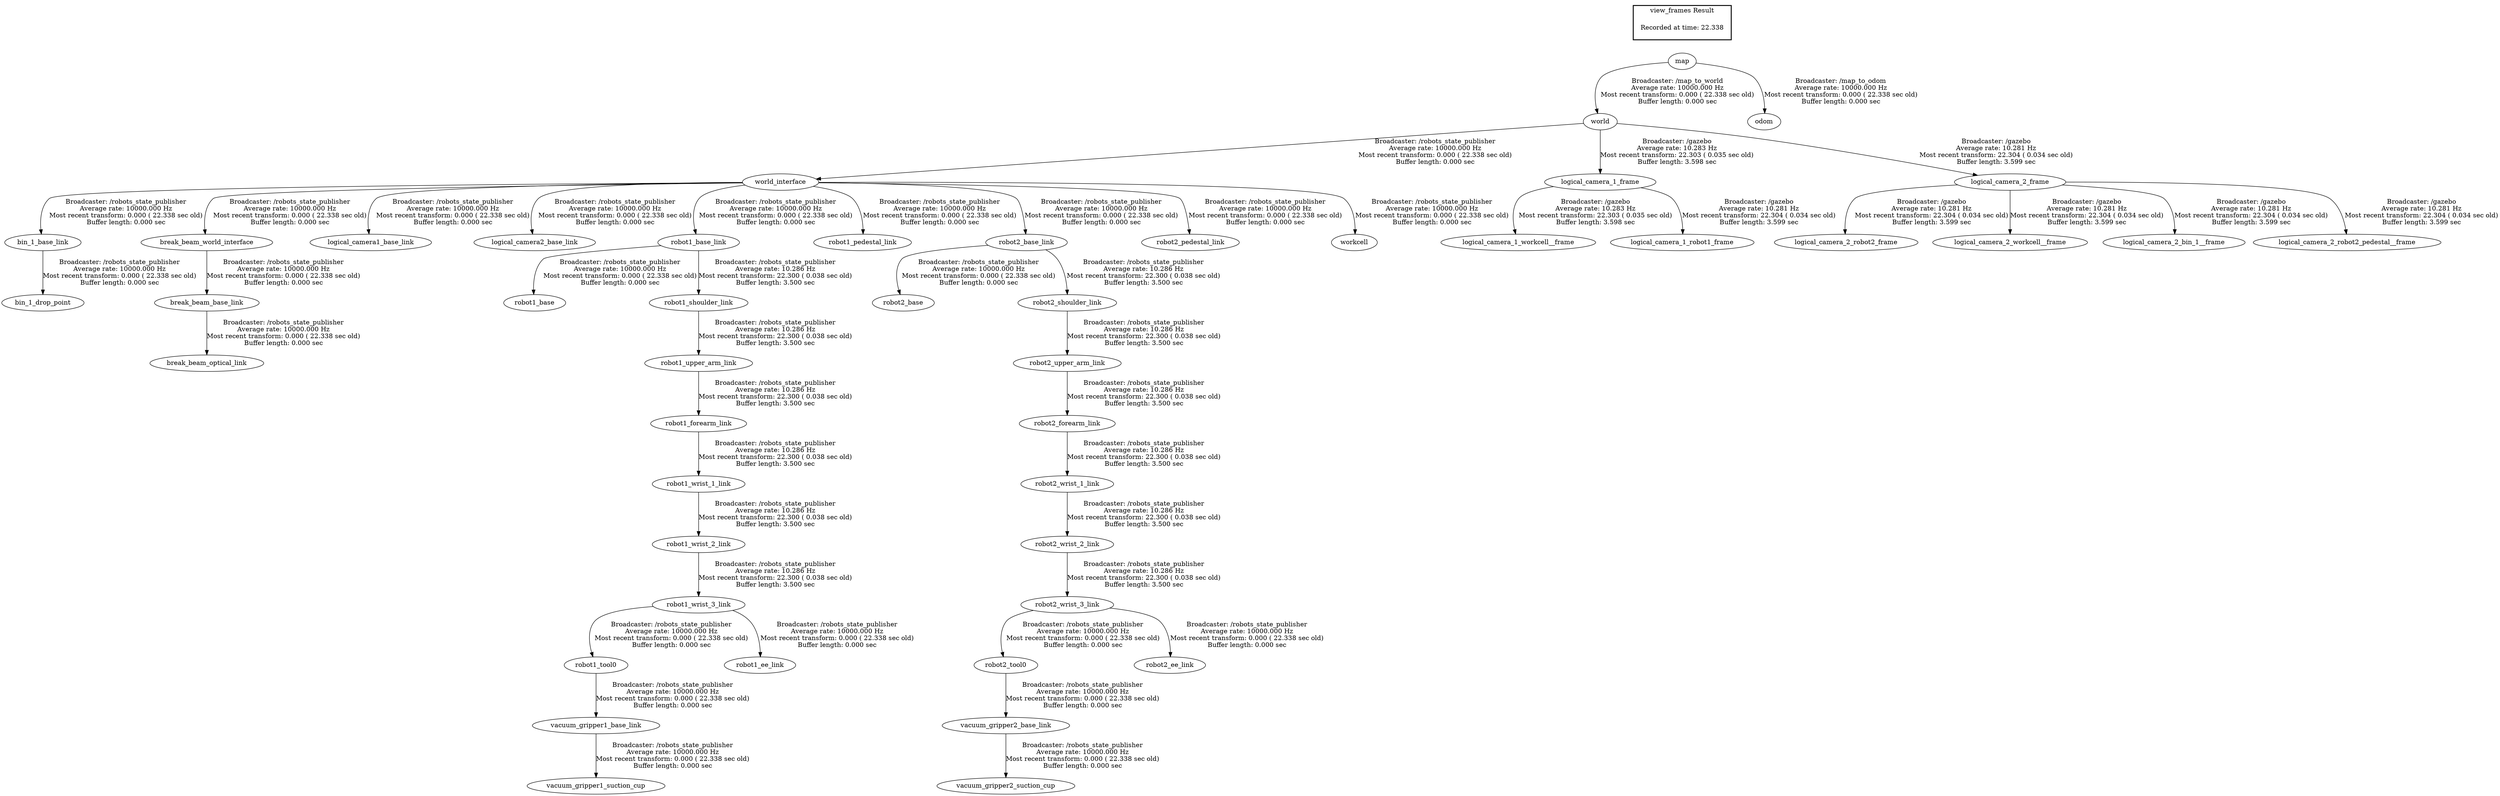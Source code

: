 digraph G {
"world_interface" -> "bin_1_base_link"[label="Broadcaster: /robots_state_publisher\nAverage rate: 10000.000 Hz\nMost recent transform: 0.000 ( 22.338 sec old)\nBuffer length: 0.000 sec\n"];
"world" -> "world_interface"[label="Broadcaster: /robots_state_publisher\nAverage rate: 10000.000 Hz\nMost recent transform: 0.000 ( 22.338 sec old)\nBuffer length: 0.000 sec\n"];
"bin_1_base_link" -> "bin_1_drop_point"[label="Broadcaster: /robots_state_publisher\nAverage rate: 10000.000 Hz\nMost recent transform: 0.000 ( 22.338 sec old)\nBuffer length: 0.000 sec\n"];
"world_interface" -> "break_beam_world_interface"[label="Broadcaster: /robots_state_publisher\nAverage rate: 10000.000 Hz\nMost recent transform: 0.000 ( 22.338 sec old)\nBuffer length: 0.000 sec\n"];
"break_beam_base_link" -> "break_beam_optical_link"[label="Broadcaster: /robots_state_publisher\nAverage rate: 10000.000 Hz\nMost recent transform: 0.000 ( 22.338 sec old)\nBuffer length: 0.000 sec\n"];
"break_beam_world_interface" -> "break_beam_base_link"[label="Broadcaster: /robots_state_publisher\nAverage rate: 10000.000 Hz\nMost recent transform: 0.000 ( 22.338 sec old)\nBuffer length: 0.000 sec\n"];
"robot1_tool0" -> "vacuum_gripper1_base_link"[label="Broadcaster: /robots_state_publisher\nAverage rate: 10000.000 Hz\nMost recent transform: 0.000 ( 22.338 sec old)\nBuffer length: 0.000 sec\n"];
"robot1_wrist_3_link" -> "robot1_tool0"[label="Broadcaster: /robots_state_publisher\nAverage rate: 10000.000 Hz\nMost recent transform: 0.000 ( 22.338 sec old)\nBuffer length: 0.000 sec\n"];
"robot2_tool0" -> "vacuum_gripper2_base_link"[label="Broadcaster: /robots_state_publisher\nAverage rate: 10000.000 Hz\nMost recent transform: 0.000 ( 22.338 sec old)\nBuffer length: 0.000 sec\n"];
"robot2_wrist_3_link" -> "robot2_tool0"[label="Broadcaster: /robots_state_publisher\nAverage rate: 10000.000 Hz\nMost recent transform: 0.000 ( 22.338 sec old)\nBuffer length: 0.000 sec\n"];
"world_interface" -> "logical_camera1_base_link"[label="Broadcaster: /robots_state_publisher\nAverage rate: 10000.000 Hz\nMost recent transform: 0.000 ( 22.338 sec old)\nBuffer length: 0.000 sec\n"];
"world_interface" -> "logical_camera2_base_link"[label="Broadcaster: /robots_state_publisher\nAverage rate: 10000.000 Hz\nMost recent transform: 0.000 ( 22.338 sec old)\nBuffer length: 0.000 sec\n"];
"robot1_base_link" -> "robot1_base"[label="Broadcaster: /robots_state_publisher\nAverage rate: 10000.000 Hz\nMost recent transform: 0.000 ( 22.338 sec old)\nBuffer length: 0.000 sec\n"];
"world_interface" -> "robot1_base_link"[label="Broadcaster: /robots_state_publisher\nAverage rate: 10000.000 Hz\nMost recent transform: 0.000 ( 22.338 sec old)\nBuffer length: 0.000 sec\n"];
"robot1_wrist_3_link" -> "robot1_ee_link"[label="Broadcaster: /robots_state_publisher\nAverage rate: 10000.000 Hz\nMost recent transform: 0.000 ( 22.338 sec old)\nBuffer length: 0.000 sec\n"];
"robot1_wrist_2_link" -> "robot1_wrist_3_link"[label="Broadcaster: /robots_state_publisher\nAverage rate: 10.286 Hz\nMost recent transform: 22.300 ( 0.038 sec old)\nBuffer length: 3.500 sec\n"];
"world_interface" -> "robot1_pedestal_link"[label="Broadcaster: /robots_state_publisher\nAverage rate: 10000.000 Hz\nMost recent transform: 0.000 ( 22.338 sec old)\nBuffer length: 0.000 sec\n"];
"robot2_base_link" -> "robot2_base"[label="Broadcaster: /robots_state_publisher\nAverage rate: 10000.000 Hz\nMost recent transform: 0.000 ( 22.338 sec old)\nBuffer length: 0.000 sec\n"];
"world_interface" -> "robot2_base_link"[label="Broadcaster: /robots_state_publisher\nAverage rate: 10000.000 Hz\nMost recent transform: 0.000 ( 22.338 sec old)\nBuffer length: 0.000 sec\n"];
"robot2_wrist_3_link" -> "robot2_ee_link"[label="Broadcaster: /robots_state_publisher\nAverage rate: 10000.000 Hz\nMost recent transform: 0.000 ( 22.338 sec old)\nBuffer length: 0.000 sec\n"];
"robot2_wrist_2_link" -> "robot2_wrist_3_link"[label="Broadcaster: /robots_state_publisher\nAverage rate: 10.286 Hz\nMost recent transform: 22.300 ( 0.038 sec old)\nBuffer length: 3.500 sec\n"];
"world_interface" -> "robot2_pedestal_link"[label="Broadcaster: /robots_state_publisher\nAverage rate: 10000.000 Hz\nMost recent transform: 0.000 ( 22.338 sec old)\nBuffer length: 0.000 sec\n"];
"vacuum_gripper1_base_link" -> "vacuum_gripper1_suction_cup"[label="Broadcaster: /robots_state_publisher\nAverage rate: 10000.000 Hz\nMost recent transform: 0.000 ( 22.338 sec old)\nBuffer length: 0.000 sec\n"];
"vacuum_gripper2_base_link" -> "vacuum_gripper2_suction_cup"[label="Broadcaster: /robots_state_publisher\nAverage rate: 10000.000 Hz\nMost recent transform: 0.000 ( 22.338 sec old)\nBuffer length: 0.000 sec\n"];
"world_interface" -> "workcell"[label="Broadcaster: /robots_state_publisher\nAverage rate: 10000.000 Hz\nMost recent transform: 0.000 ( 22.338 sec old)\nBuffer length: 0.000 sec\n"];
"map" -> "world"[label="Broadcaster: /map_to_world\nAverage rate: 10000.000 Hz\nMost recent transform: 0.000 ( 22.338 sec old)\nBuffer length: 0.000 sec\n"];
"map" -> "odom"[label="Broadcaster: /map_to_odom\nAverage rate: 10000.000 Hz\nMost recent transform: 0.000 ( 22.338 sec old)\nBuffer length: 0.000 sec\n"];
"world" -> "logical_camera_1_frame"[label="Broadcaster: /gazebo\nAverage rate: 10.283 Hz\nMost recent transform: 22.303 ( 0.035 sec old)\nBuffer length: 3.598 sec\n"];
"logical_camera_1_frame" -> "logical_camera_1_workcell__frame"[label="Broadcaster: /gazebo\nAverage rate: 10.283 Hz\nMost recent transform: 22.303 ( 0.035 sec old)\nBuffer length: 3.598 sec\n"];
"logical_camera_1_frame" -> "logical_camera_1_robot1_frame"[label="Broadcaster: /gazebo\nAverage rate: 10.281 Hz\nMost recent transform: 22.304 ( 0.034 sec old)\nBuffer length: 3.599 sec\n"];
"world" -> "logical_camera_2_frame"[label="Broadcaster: /gazebo\nAverage rate: 10.281 Hz\nMost recent transform: 22.304 ( 0.034 sec old)\nBuffer length: 3.599 sec\n"];
"logical_camera_2_frame" -> "logical_camera_2_robot2_frame"[label="Broadcaster: /gazebo\nAverage rate: 10.281 Hz\nMost recent transform: 22.304 ( 0.034 sec old)\nBuffer length: 3.599 sec\n"];
"logical_camera_2_frame" -> "logical_camera_2_workcell__frame"[label="Broadcaster: /gazebo\nAverage rate: 10.281 Hz\nMost recent transform: 22.304 ( 0.034 sec old)\nBuffer length: 3.599 sec\n"];
"logical_camera_2_frame" -> "logical_camera_2_bin_1__frame"[label="Broadcaster: /gazebo\nAverage rate: 10.281 Hz\nMost recent transform: 22.304 ( 0.034 sec old)\nBuffer length: 3.599 sec\n"];
"logical_camera_2_frame" -> "logical_camera_2_robot2_pedestal__frame"[label="Broadcaster: /gazebo\nAverage rate: 10.281 Hz\nMost recent transform: 22.304 ( 0.034 sec old)\nBuffer length: 3.599 sec\n"];
"robot1_upper_arm_link" -> "robot1_forearm_link"[label="Broadcaster: /robots_state_publisher\nAverage rate: 10.286 Hz\nMost recent transform: 22.300 ( 0.038 sec old)\nBuffer length: 3.500 sec\n"];
"robot1_shoulder_link" -> "robot1_upper_arm_link"[label="Broadcaster: /robots_state_publisher\nAverage rate: 10.286 Hz\nMost recent transform: 22.300 ( 0.038 sec old)\nBuffer length: 3.500 sec\n"];
"robot1_base_link" -> "robot1_shoulder_link"[label="Broadcaster: /robots_state_publisher\nAverage rate: 10.286 Hz\nMost recent transform: 22.300 ( 0.038 sec old)\nBuffer length: 3.500 sec\n"];
"robot1_forearm_link" -> "robot1_wrist_1_link"[label="Broadcaster: /robots_state_publisher\nAverage rate: 10.286 Hz\nMost recent transform: 22.300 ( 0.038 sec old)\nBuffer length: 3.500 sec\n"];
"robot1_wrist_1_link" -> "robot1_wrist_2_link"[label="Broadcaster: /robots_state_publisher\nAverage rate: 10.286 Hz\nMost recent transform: 22.300 ( 0.038 sec old)\nBuffer length: 3.500 sec\n"];
"robot2_upper_arm_link" -> "robot2_forearm_link"[label="Broadcaster: /robots_state_publisher\nAverage rate: 10.286 Hz\nMost recent transform: 22.300 ( 0.038 sec old)\nBuffer length: 3.500 sec\n"];
"robot2_shoulder_link" -> "robot2_upper_arm_link"[label="Broadcaster: /robots_state_publisher\nAverage rate: 10.286 Hz\nMost recent transform: 22.300 ( 0.038 sec old)\nBuffer length: 3.500 sec\n"];
"robot2_base_link" -> "robot2_shoulder_link"[label="Broadcaster: /robots_state_publisher\nAverage rate: 10.286 Hz\nMost recent transform: 22.300 ( 0.038 sec old)\nBuffer length: 3.500 sec\n"];
"robot2_forearm_link" -> "robot2_wrist_1_link"[label="Broadcaster: /robots_state_publisher\nAverage rate: 10.286 Hz\nMost recent transform: 22.300 ( 0.038 sec old)\nBuffer length: 3.500 sec\n"];
"robot2_wrist_1_link" -> "robot2_wrist_2_link"[label="Broadcaster: /robots_state_publisher\nAverage rate: 10.286 Hz\nMost recent transform: 22.300 ( 0.038 sec old)\nBuffer length: 3.500 sec\n"];
edge [style=invis];
 subgraph cluster_legend { style=bold; color=black; label ="view_frames Result";
"Recorded at time: 22.338"[ shape=plaintext ] ;
 }->"map";
}
